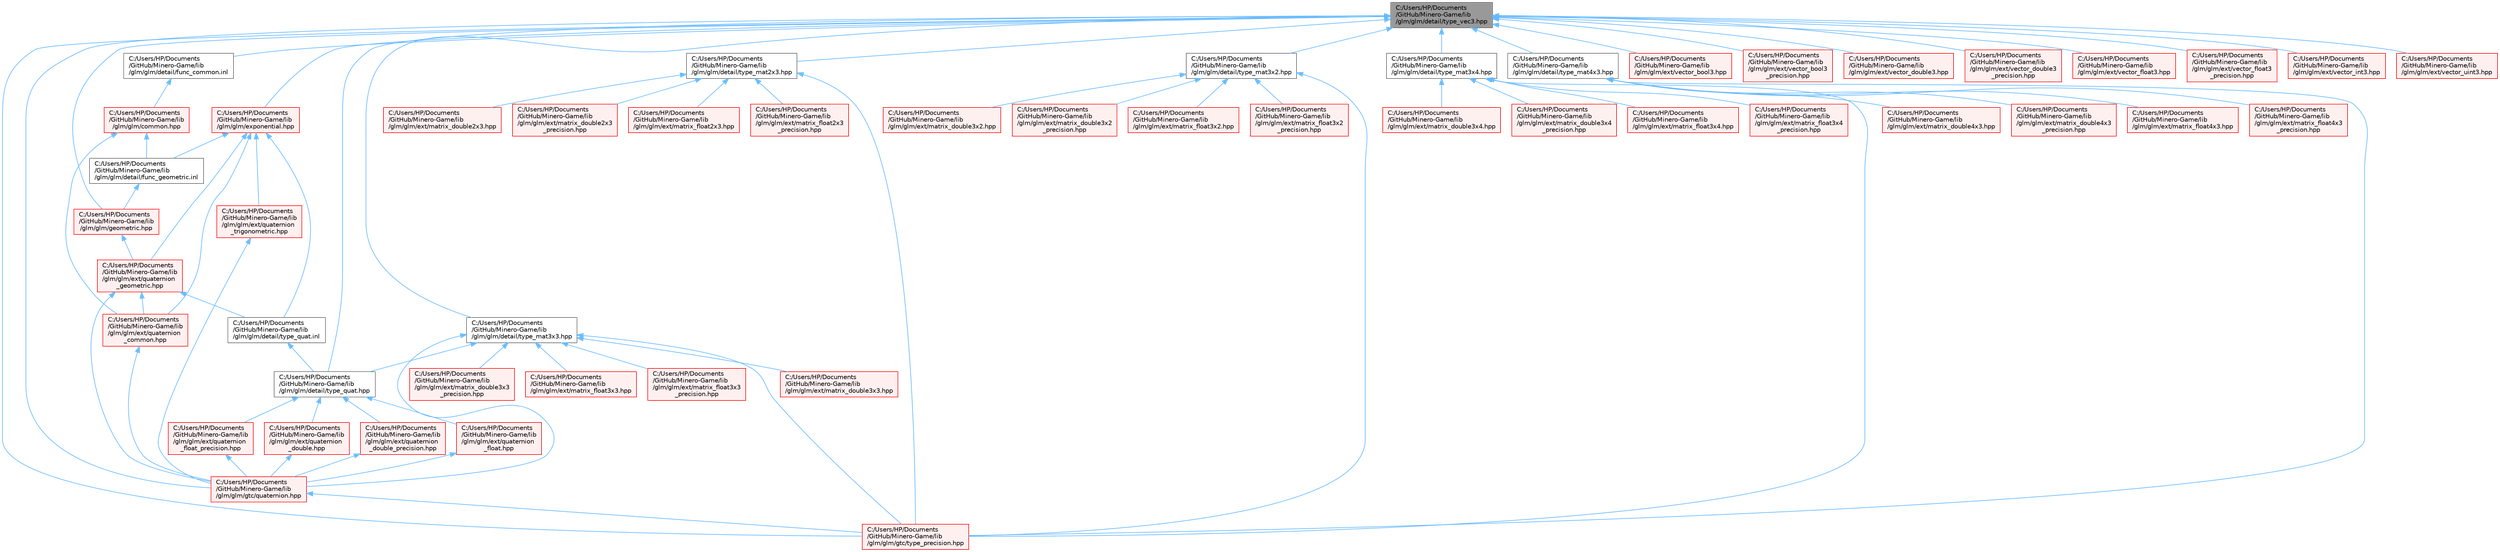 digraph "C:/Users/HP/Documents/GitHub/Minero-Game/lib/glm/glm/detail/type_vec3.hpp"
{
 // LATEX_PDF_SIZE
  bgcolor="transparent";
  edge [fontname=Helvetica,fontsize=10,labelfontname=Helvetica,labelfontsize=10];
  node [fontname=Helvetica,fontsize=10,shape=box,height=0.2,width=0.4];
  Node1 [id="Node000001",label="C:/Users/HP/Documents\l/GitHub/Minero-Game/lib\l/glm/glm/detail/type_vec3.hpp",height=0.2,width=0.4,color="gray40", fillcolor="grey60", style="filled", fontcolor="black",tooltip=" "];
  Node1 -> Node2 [id="edge72_Node000001_Node000002",dir="back",color="steelblue1",style="solid",tooltip=" "];
  Node2 [id="Node000002",label="C:/Users/HP/Documents\l/GitHub/Minero-Game/lib\l/glm/glm/detail/func_common.inl",height=0.2,width=0.4,color="grey40", fillcolor="white", style="filled",URL="$lib_2glm_2glm_2detail_2func__common_8inl.html",tooltip=" "];
  Node2 -> Node3 [id="edge73_Node000002_Node000003",dir="back",color="steelblue1",style="solid",tooltip=" "];
  Node3 [id="Node000003",label="C:/Users/HP/Documents\l/GitHub/Minero-Game/lib\l/glm/glm/common.hpp",height=0.2,width=0.4,color="red", fillcolor="#FFF0F0", style="filled",URL="$lib_2glm_2glm_2common_8hpp.html",tooltip=" "];
  Node3 -> Node7 [id="edge74_Node000003_Node000007",dir="back",color="steelblue1",style="solid",tooltip=" "];
  Node7 [id="Node000007",label="C:/Users/HP/Documents\l/GitHub/Minero-Game/lib\l/glm/glm/detail/func_geometric.inl",height=0.2,width=0.4,color="grey40", fillcolor="white", style="filled",URL="$lib_2glm_2glm_2detail_2func__geometric_8inl.html",tooltip=" "];
  Node7 -> Node8 [id="edge75_Node000007_Node000008",dir="back",color="steelblue1",style="solid",tooltip=" "];
  Node8 [id="Node000008",label="C:/Users/HP/Documents\l/GitHub/Minero-Game/lib\l/glm/glm/geometric.hpp",height=0.2,width=0.4,color="red", fillcolor="#FFF0F0", style="filled",URL="$lib_2glm_2glm_2geometric_8hpp.html",tooltip=" "];
  Node8 -> Node127 [id="edge76_Node000008_Node000127",dir="back",color="steelblue1",style="solid",tooltip=" "];
  Node127 [id="Node000127",label="C:/Users/HP/Documents\l/GitHub/Minero-Game/lib\l/glm/glm/ext/quaternion\l_geometric.hpp",height=0.2,width=0.4,color="red", fillcolor="#FFF0F0", style="filled",URL="$lib_2glm_2glm_2ext_2quaternion__geometric_8hpp.html",tooltip=" "];
  Node127 -> Node128 [id="edge77_Node000127_Node000128",dir="back",color="steelblue1",style="solid",tooltip=" "];
  Node128 [id="Node000128",label="C:/Users/HP/Documents\l/GitHub/Minero-Game/lib\l/glm/glm/detail/type_quat.inl",height=0.2,width=0.4,color="grey40", fillcolor="white", style="filled",URL="$lib_2glm_2glm_2detail_2type__quat_8inl.html",tooltip=" "];
  Node128 -> Node90 [id="edge78_Node000128_Node000090",dir="back",color="steelblue1",style="solid",tooltip=" "];
  Node90 [id="Node000090",label="C:/Users/HP/Documents\l/GitHub/Minero-Game/lib\l/glm/glm/detail/type_quat.hpp",height=0.2,width=0.4,color="grey40", fillcolor="white", style="filled",URL="$lib_2glm_2glm_2detail_2type__quat_8hpp.html",tooltip=" "];
  Node90 -> Node91 [id="edge79_Node000090_Node000091",dir="back",color="steelblue1",style="solid",tooltip=" "];
  Node91 [id="Node000091",label="C:/Users/HP/Documents\l/GitHub/Minero-Game/lib\l/glm/glm/ext/quaternion\l_double.hpp",height=0.2,width=0.4,color="red", fillcolor="#FFF0F0", style="filled",URL="$lib_2glm_2glm_2ext_2quaternion__double_8hpp.html",tooltip=" "];
  Node91 -> Node92 [id="edge80_Node000091_Node000092",dir="back",color="steelblue1",style="solid",tooltip=" "];
  Node92 [id="Node000092",label="C:/Users/HP/Documents\l/GitHub/Minero-Game/lib\l/glm/glm/gtc/quaternion.hpp",height=0.2,width=0.4,color="red", fillcolor="#FFF0F0", style="filled",URL="$lib_2glm_2glm_2gtc_2quaternion_8hpp.html",tooltip=" "];
  Node92 -> Node83 [id="edge81_Node000092_Node000083",dir="back",color="steelblue1",style="solid",tooltip=" "];
  Node83 [id="Node000083",label="C:/Users/HP/Documents\l/GitHub/Minero-Game/lib\l/glm/glm/gtc/type_precision.hpp",height=0.2,width=0.4,color="red", fillcolor="#FFF0F0", style="filled",URL="$lib_2glm_2glm_2gtc_2type__precision_8hpp.html",tooltip=" "];
  Node90 -> Node94 [id="edge82_Node000090_Node000094",dir="back",color="steelblue1",style="solid",tooltip=" "];
  Node94 [id="Node000094",label="C:/Users/HP/Documents\l/GitHub/Minero-Game/lib\l/glm/glm/ext/quaternion\l_double_precision.hpp",height=0.2,width=0.4,color="red", fillcolor="#FFF0F0", style="filled",URL="$lib_2glm_2glm_2ext_2quaternion__double__precision_8hpp.html",tooltip=" "];
  Node94 -> Node92 [id="edge83_Node000094_Node000092",dir="back",color="steelblue1",style="solid",tooltip=" "];
  Node90 -> Node95 [id="edge84_Node000090_Node000095",dir="back",color="steelblue1",style="solid",tooltip=" "];
  Node95 [id="Node000095",label="C:/Users/HP/Documents\l/GitHub/Minero-Game/lib\l/glm/glm/ext/quaternion\l_float.hpp",height=0.2,width=0.4,color="red", fillcolor="#FFF0F0", style="filled",URL="$lib_2glm_2glm_2ext_2quaternion__float_8hpp.html",tooltip=" "];
  Node95 -> Node92 [id="edge85_Node000095_Node000092",dir="back",color="steelblue1",style="solid",tooltip=" "];
  Node90 -> Node96 [id="edge86_Node000090_Node000096",dir="back",color="steelblue1",style="solid",tooltip=" "];
  Node96 [id="Node000096",label="C:/Users/HP/Documents\l/GitHub/Minero-Game/lib\l/glm/glm/ext/quaternion\l_float_precision.hpp",height=0.2,width=0.4,color="red", fillcolor="#FFF0F0", style="filled",URL="$lib_2glm_2glm_2ext_2quaternion__float__precision_8hpp.html",tooltip=" "];
  Node96 -> Node92 [id="edge87_Node000096_Node000092",dir="back",color="steelblue1",style="solid",tooltip=" "];
  Node127 -> Node129 [id="edge88_Node000127_Node000129",dir="back",color="steelblue1",style="solid",tooltip=" "];
  Node129 [id="Node000129",label="C:/Users/HP/Documents\l/GitHub/Minero-Game/lib\l/glm/glm/ext/quaternion\l_common.hpp",height=0.2,width=0.4,color="red", fillcolor="#FFF0F0", style="filled",URL="$lib_2glm_2glm_2ext_2quaternion__common_8hpp.html",tooltip=" "];
  Node129 -> Node92 [id="edge89_Node000129_Node000092",dir="back",color="steelblue1",style="solid",tooltip=" "];
  Node127 -> Node92 [id="edge90_Node000127_Node000092",dir="back",color="steelblue1",style="solid",tooltip=" "];
  Node3 -> Node129 [id="edge91_Node000003_Node000129",dir="back",color="steelblue1",style="solid",tooltip=" "];
  Node1 -> Node167 [id="edge92_Node000001_Node000167",dir="back",color="steelblue1",style="solid",tooltip=" "];
  Node167 [id="Node000167",label="C:/Users/HP/Documents\l/GitHub/Minero-Game/lib\l/glm/glm/detail/type_mat2x3.hpp",height=0.2,width=0.4,color="grey40", fillcolor="white", style="filled",URL="$lib_2glm_2glm_2detail_2type__mat2x3_8hpp.html",tooltip=" "];
  Node167 -> Node168 [id="edge93_Node000167_Node000168",dir="back",color="steelblue1",style="solid",tooltip=" "];
  Node168 [id="Node000168",label="C:/Users/HP/Documents\l/GitHub/Minero-Game/lib\l/glm/glm/ext/matrix_double2x3.hpp",height=0.2,width=0.4,color="red", fillcolor="#FFF0F0", style="filled",URL="$lib_2glm_2glm_2ext_2matrix__double2x3_8hpp.html",tooltip=" "];
  Node167 -> Node174 [id="edge94_Node000167_Node000174",dir="back",color="steelblue1",style="solid",tooltip=" "];
  Node174 [id="Node000174",label="C:/Users/HP/Documents\l/GitHub/Minero-Game/lib\l/glm/glm/ext/matrix_double2x3\l_precision.hpp",height=0.2,width=0.4,color="red", fillcolor="#FFF0F0", style="filled",URL="$lib_2glm_2glm_2ext_2matrix__double2x3__precision_8hpp.html",tooltip=" "];
  Node167 -> Node175 [id="edge95_Node000167_Node000175",dir="back",color="steelblue1",style="solid",tooltip=" "];
  Node175 [id="Node000175",label="C:/Users/HP/Documents\l/GitHub/Minero-Game/lib\l/glm/glm/ext/matrix_float2x3.hpp",height=0.2,width=0.4,color="red", fillcolor="#FFF0F0", style="filled",URL="$lib_2glm_2glm_2ext_2matrix__float2x3_8hpp.html",tooltip=" "];
  Node167 -> Node176 [id="edge96_Node000167_Node000176",dir="back",color="steelblue1",style="solid",tooltip=" "];
  Node176 [id="Node000176",label="C:/Users/HP/Documents\l/GitHub/Minero-Game/lib\l/glm/glm/ext/matrix_float2x3\l_precision.hpp",height=0.2,width=0.4,color="red", fillcolor="#FFF0F0", style="filled",URL="$lib_2glm_2glm_2ext_2matrix__float2x3__precision_8hpp.html",tooltip=" "];
  Node167 -> Node83 [id="edge97_Node000167_Node000083",dir="back",color="steelblue1",style="solid",tooltip=" "];
  Node1 -> Node177 [id="edge98_Node000001_Node000177",dir="back",color="steelblue1",style="solid",tooltip=" "];
  Node177 [id="Node000177",label="C:/Users/HP/Documents\l/GitHub/Minero-Game/lib\l/glm/glm/detail/type_mat3x2.hpp",height=0.2,width=0.4,color="grey40", fillcolor="white", style="filled",URL="$lib_2glm_2glm_2detail_2type__mat3x2_8hpp.html",tooltip=" "];
  Node177 -> Node178 [id="edge99_Node000177_Node000178",dir="back",color="steelblue1",style="solid",tooltip=" "];
  Node178 [id="Node000178",label="C:/Users/HP/Documents\l/GitHub/Minero-Game/lib\l/glm/glm/ext/matrix_double3x2.hpp",height=0.2,width=0.4,color="red", fillcolor="#FFF0F0", style="filled",URL="$lib_2glm_2glm_2ext_2matrix__double3x2_8hpp.html",tooltip=" "];
  Node177 -> Node184 [id="edge100_Node000177_Node000184",dir="back",color="steelblue1",style="solid",tooltip=" "];
  Node184 [id="Node000184",label="C:/Users/HP/Documents\l/GitHub/Minero-Game/lib\l/glm/glm/ext/matrix_double3x2\l_precision.hpp",height=0.2,width=0.4,color="red", fillcolor="#FFF0F0", style="filled",URL="$lib_2glm_2glm_2ext_2matrix__double3x2__precision_8hpp.html",tooltip=" "];
  Node177 -> Node185 [id="edge101_Node000177_Node000185",dir="back",color="steelblue1",style="solid",tooltip=" "];
  Node185 [id="Node000185",label="C:/Users/HP/Documents\l/GitHub/Minero-Game/lib\l/glm/glm/ext/matrix_float3x2.hpp",height=0.2,width=0.4,color="red", fillcolor="#FFF0F0", style="filled",URL="$lib_2glm_2glm_2ext_2matrix__float3x2_8hpp.html",tooltip=" "];
  Node177 -> Node186 [id="edge102_Node000177_Node000186",dir="back",color="steelblue1",style="solid",tooltip=" "];
  Node186 [id="Node000186",label="C:/Users/HP/Documents\l/GitHub/Minero-Game/lib\l/glm/glm/ext/matrix_float3x2\l_precision.hpp",height=0.2,width=0.4,color="red", fillcolor="#FFF0F0", style="filled",URL="$lib_2glm_2glm_2ext_2matrix__float3x2__precision_8hpp.html",tooltip=" "];
  Node177 -> Node83 [id="edge103_Node000177_Node000083",dir="back",color="steelblue1",style="solid",tooltip=" "];
  Node1 -> Node89 [id="edge104_Node000001_Node000089",dir="back",color="steelblue1",style="solid",tooltip=" "];
  Node89 [id="Node000089",label="C:/Users/HP/Documents\l/GitHub/Minero-Game/lib\l/glm/glm/detail/type_mat3x3.hpp",height=0.2,width=0.4,color="grey40", fillcolor="white", style="filled",URL="$lib_2glm_2glm_2detail_2type__mat3x3_8hpp.html",tooltip=" "];
  Node89 -> Node90 [id="edge105_Node000089_Node000090",dir="back",color="steelblue1",style="solid",tooltip=" "];
  Node89 -> Node97 [id="edge106_Node000089_Node000097",dir="back",color="steelblue1",style="solid",tooltip=" "];
  Node97 [id="Node000097",label="C:/Users/HP/Documents\l/GitHub/Minero-Game/lib\l/glm/glm/ext/matrix_double3x3.hpp",height=0.2,width=0.4,color="red", fillcolor="#FFF0F0", style="filled",URL="$lib_2glm_2glm_2ext_2matrix__double3x3_8hpp.html",tooltip=" "];
  Node89 -> Node105 [id="edge107_Node000089_Node000105",dir="back",color="steelblue1",style="solid",tooltip=" "];
  Node105 [id="Node000105",label="C:/Users/HP/Documents\l/GitHub/Minero-Game/lib\l/glm/glm/ext/matrix_double3x3\l_precision.hpp",height=0.2,width=0.4,color="red", fillcolor="#FFF0F0", style="filled",URL="$lib_2glm_2glm_2ext_2matrix__double3x3__precision_8hpp.html",tooltip=" "];
  Node89 -> Node106 [id="edge108_Node000089_Node000106",dir="back",color="steelblue1",style="solid",tooltip=" "];
  Node106 [id="Node000106",label="C:/Users/HP/Documents\l/GitHub/Minero-Game/lib\l/glm/glm/ext/matrix_float3x3.hpp",height=0.2,width=0.4,color="red", fillcolor="#FFF0F0", style="filled",URL="$lib_2glm_2glm_2ext_2matrix__float3x3_8hpp.html",tooltip=" "];
  Node89 -> Node107 [id="edge109_Node000089_Node000107",dir="back",color="steelblue1",style="solid",tooltip=" "];
  Node107 [id="Node000107",label="C:/Users/HP/Documents\l/GitHub/Minero-Game/lib\l/glm/glm/ext/matrix_float3x3\l_precision.hpp",height=0.2,width=0.4,color="red", fillcolor="#FFF0F0", style="filled",URL="$lib_2glm_2glm_2ext_2matrix__float3x3__precision_8hpp.html",tooltip=" "];
  Node89 -> Node92 [id="edge110_Node000089_Node000092",dir="back",color="steelblue1",style="solid",tooltip=" "];
  Node89 -> Node83 [id="edge111_Node000089_Node000083",dir="back",color="steelblue1",style="solid",tooltip=" "];
  Node1 -> Node187 [id="edge112_Node000001_Node000187",dir="back",color="steelblue1",style="solid",tooltip=" "];
  Node187 [id="Node000187",label="C:/Users/HP/Documents\l/GitHub/Minero-Game/lib\l/glm/glm/detail/type_mat3x4.hpp",height=0.2,width=0.4,color="grey40", fillcolor="white", style="filled",URL="$lib_2glm_2glm_2detail_2type__mat3x4_8hpp.html",tooltip=" "];
  Node187 -> Node188 [id="edge113_Node000187_Node000188",dir="back",color="steelblue1",style="solid",tooltip=" "];
  Node188 [id="Node000188",label="C:/Users/HP/Documents\l/GitHub/Minero-Game/lib\l/glm/glm/ext/matrix_double3x4.hpp",height=0.2,width=0.4,color="red", fillcolor="#FFF0F0", style="filled",URL="$lib_2glm_2glm_2ext_2matrix__double3x4_8hpp.html",tooltip=" "];
  Node187 -> Node194 [id="edge114_Node000187_Node000194",dir="back",color="steelblue1",style="solid",tooltip=" "];
  Node194 [id="Node000194",label="C:/Users/HP/Documents\l/GitHub/Minero-Game/lib\l/glm/glm/ext/matrix_double3x4\l_precision.hpp",height=0.2,width=0.4,color="red", fillcolor="#FFF0F0", style="filled",URL="$lib_2glm_2glm_2ext_2matrix__double3x4__precision_8hpp.html",tooltip=" "];
  Node187 -> Node195 [id="edge115_Node000187_Node000195",dir="back",color="steelblue1",style="solid",tooltip=" "];
  Node195 [id="Node000195",label="C:/Users/HP/Documents\l/GitHub/Minero-Game/lib\l/glm/glm/ext/matrix_float3x4.hpp",height=0.2,width=0.4,color="red", fillcolor="#FFF0F0", style="filled",URL="$lib_2glm_2glm_2ext_2matrix__float3x4_8hpp.html",tooltip=" "];
  Node187 -> Node196 [id="edge116_Node000187_Node000196",dir="back",color="steelblue1",style="solid",tooltip=" "];
  Node196 [id="Node000196",label="C:/Users/HP/Documents\l/GitHub/Minero-Game/lib\l/glm/glm/ext/matrix_float3x4\l_precision.hpp",height=0.2,width=0.4,color="red", fillcolor="#FFF0F0", style="filled",URL="$lib_2glm_2glm_2ext_2matrix__float3x4__precision_8hpp.html",tooltip=" "];
  Node187 -> Node83 [id="edge117_Node000187_Node000083",dir="back",color="steelblue1",style="solid",tooltip=" "];
  Node1 -> Node197 [id="edge118_Node000001_Node000197",dir="back",color="steelblue1",style="solid",tooltip=" "];
  Node197 [id="Node000197",label="C:/Users/HP/Documents\l/GitHub/Minero-Game/lib\l/glm/glm/detail/type_mat4x3.hpp",height=0.2,width=0.4,color="grey40", fillcolor="white", style="filled",URL="$lib_2glm_2glm_2detail_2type__mat4x3_8hpp.html",tooltip=" "];
  Node197 -> Node198 [id="edge119_Node000197_Node000198",dir="back",color="steelblue1",style="solid",tooltip=" "];
  Node198 [id="Node000198",label="C:/Users/HP/Documents\l/GitHub/Minero-Game/lib\l/glm/glm/ext/matrix_double4x3.hpp",height=0.2,width=0.4,color="red", fillcolor="#FFF0F0", style="filled",URL="$lib_2glm_2glm_2ext_2matrix__double4x3_8hpp.html",tooltip=" "];
  Node197 -> Node204 [id="edge120_Node000197_Node000204",dir="back",color="steelblue1",style="solid",tooltip=" "];
  Node204 [id="Node000204",label="C:/Users/HP/Documents\l/GitHub/Minero-Game/lib\l/glm/glm/ext/matrix_double4x3\l_precision.hpp",height=0.2,width=0.4,color="red", fillcolor="#FFF0F0", style="filled",URL="$lib_2glm_2glm_2ext_2matrix__double4x3__precision_8hpp.html",tooltip=" "];
  Node197 -> Node205 [id="edge121_Node000197_Node000205",dir="back",color="steelblue1",style="solid",tooltip=" "];
  Node205 [id="Node000205",label="C:/Users/HP/Documents\l/GitHub/Minero-Game/lib\l/glm/glm/ext/matrix_float4x3.hpp",height=0.2,width=0.4,color="red", fillcolor="#FFF0F0", style="filled",URL="$lib_2glm_2glm_2ext_2matrix__float4x3_8hpp.html",tooltip=" "];
  Node197 -> Node206 [id="edge122_Node000197_Node000206",dir="back",color="steelblue1",style="solid",tooltip=" "];
  Node206 [id="Node000206",label="C:/Users/HP/Documents\l/GitHub/Minero-Game/lib\l/glm/glm/ext/matrix_float4x3\l_precision.hpp",height=0.2,width=0.4,color="red", fillcolor="#FFF0F0", style="filled",URL="$lib_2glm_2glm_2ext_2matrix__float4x3__precision_8hpp.html",tooltip=" "];
  Node197 -> Node83 [id="edge123_Node000197_Node000083",dir="back",color="steelblue1",style="solid",tooltip=" "];
  Node1 -> Node90 [id="edge124_Node000001_Node000090",dir="back",color="steelblue1",style="solid",tooltip=" "];
  Node1 -> Node207 [id="edge125_Node000001_Node000207",dir="back",color="steelblue1",style="solid",tooltip=" "];
  Node207 [id="Node000207",label="C:/Users/HP/Documents\l/GitHub/Minero-Game/lib\l/glm/glm/exponential.hpp",height=0.2,width=0.4,color="red", fillcolor="#FFF0F0", style="filled",URL="$lib_2glm_2glm_2exponential_8hpp.html",tooltip=" "];
  Node207 -> Node7 [id="edge126_Node000207_Node000007",dir="back",color="steelblue1",style="solid",tooltip=" "];
  Node207 -> Node128 [id="edge127_Node000207_Node000128",dir="back",color="steelblue1",style="solid",tooltip=" "];
  Node207 -> Node129 [id="edge128_Node000207_Node000129",dir="back",color="steelblue1",style="solid",tooltip=" "];
  Node207 -> Node127 [id="edge129_Node000207_Node000127",dir="back",color="steelblue1",style="solid",tooltip=" "];
  Node207 -> Node158 [id="edge130_Node000207_Node000158",dir="back",color="steelblue1",style="solid",tooltip=" "];
  Node158 [id="Node000158",label="C:/Users/HP/Documents\l/GitHub/Minero-Game/lib\l/glm/glm/ext/quaternion\l_trigonometric.hpp",height=0.2,width=0.4,color="red", fillcolor="#FFF0F0", style="filled",URL="$lib_2glm_2glm_2ext_2quaternion__trigonometric_8hpp.html",tooltip=" "];
  Node158 -> Node92 [id="edge131_Node000158_Node000092",dir="back",color="steelblue1",style="solid",tooltip=" "];
  Node1 -> Node211 [id="edge132_Node000001_Node000211",dir="back",color="steelblue1",style="solid",tooltip=" "];
  Node211 [id="Node000211",label="C:/Users/HP/Documents\l/GitHub/Minero-Game/lib\l/glm/glm/ext/vector_bool3.hpp",height=0.2,width=0.4,color="red", fillcolor="#FFF0F0", style="filled",URL="$lib_2glm_2glm_2ext_2vector__bool3_8hpp.html",tooltip=" "];
  Node1 -> Node214 [id="edge133_Node000001_Node000214",dir="back",color="steelblue1",style="solid",tooltip=" "];
  Node214 [id="Node000214",label="C:/Users/HP/Documents\l/GitHub/Minero-Game/lib\l/glm/glm/ext/vector_bool3\l_precision.hpp",height=0.2,width=0.4,color="red", fillcolor="#FFF0F0", style="filled",URL="$lib_2glm_2glm_2ext_2vector__bool3__precision_8hpp.html",tooltip=" "];
  Node1 -> Node215 [id="edge134_Node000001_Node000215",dir="back",color="steelblue1",style="solid",tooltip=" "];
  Node215 [id="Node000215",label="C:/Users/HP/Documents\l/GitHub/Minero-Game/lib\l/glm/glm/ext/vector_double3.hpp",height=0.2,width=0.4,color="red", fillcolor="#FFF0F0", style="filled",URL="$lib_2glm_2glm_2ext_2vector__double3_8hpp.html",tooltip=" "];
  Node1 -> Node216 [id="edge135_Node000001_Node000216",dir="back",color="steelblue1",style="solid",tooltip=" "];
  Node216 [id="Node000216",label="C:/Users/HP/Documents\l/GitHub/Minero-Game/lib\l/glm/glm/ext/vector_double3\l_precision.hpp",height=0.2,width=0.4,color="red", fillcolor="#FFF0F0", style="filled",URL="$lib_2glm_2glm_2ext_2vector__double3__precision_8hpp.html",tooltip=" "];
  Node1 -> Node217 [id="edge136_Node000001_Node000217",dir="back",color="steelblue1",style="solid",tooltip=" "];
  Node217 [id="Node000217",label="C:/Users/HP/Documents\l/GitHub/Minero-Game/lib\l/glm/glm/ext/vector_float3.hpp",height=0.2,width=0.4,color="red", fillcolor="#FFF0F0", style="filled",URL="$lib_2glm_2glm_2ext_2vector__float3_8hpp.html",tooltip=" "];
  Node1 -> Node218 [id="edge137_Node000001_Node000218",dir="back",color="steelblue1",style="solid",tooltip=" "];
  Node218 [id="Node000218",label="C:/Users/HP/Documents\l/GitHub/Minero-Game/lib\l/glm/glm/ext/vector_float3\l_precision.hpp",height=0.2,width=0.4,color="red", fillcolor="#FFF0F0", style="filled",URL="$lib_2glm_2glm_2ext_2vector__float3__precision_8hpp.html",tooltip=" "];
  Node1 -> Node219 [id="edge138_Node000001_Node000219",dir="back",color="steelblue1",style="solid",tooltip=" "];
  Node219 [id="Node000219",label="C:/Users/HP/Documents\l/GitHub/Minero-Game/lib\l/glm/glm/ext/vector_int3.hpp",height=0.2,width=0.4,color="red", fillcolor="#FFF0F0", style="filled",URL="$lib_2glm_2glm_2ext_2vector__int3_8hpp.html",tooltip=" "];
  Node1 -> Node221 [id="edge139_Node000001_Node000221",dir="back",color="steelblue1",style="solid",tooltip=" "];
  Node221 [id="Node000221",label="C:/Users/HP/Documents\l/GitHub/Minero-Game/lib\l/glm/glm/ext/vector_uint3.hpp",height=0.2,width=0.4,color="red", fillcolor="#FFF0F0", style="filled",URL="$lib_2glm_2glm_2ext_2vector__uint3_8hpp.html",tooltip=" "];
  Node1 -> Node8 [id="edge140_Node000001_Node000008",dir="back",color="steelblue1",style="solid",tooltip=" "];
  Node1 -> Node92 [id="edge141_Node000001_Node000092",dir="back",color="steelblue1",style="solid",tooltip=" "];
  Node1 -> Node83 [id="edge142_Node000001_Node000083",dir="back",color="steelblue1",style="solid",tooltip=" "];
}
